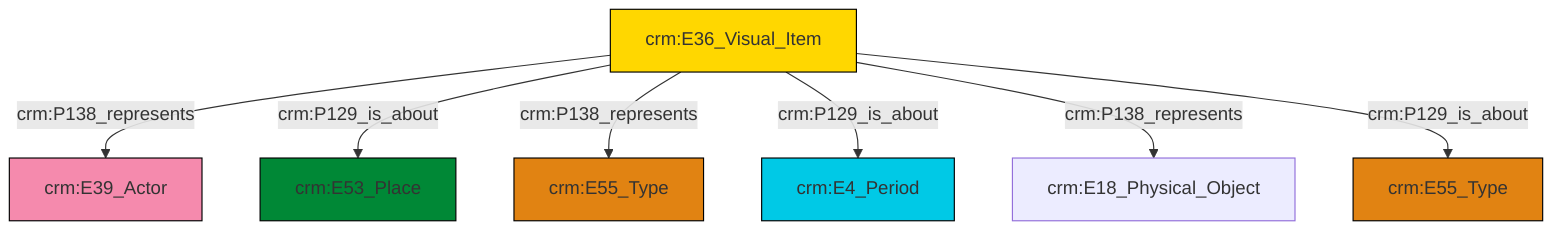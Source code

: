 graph TD
classDef Literal fill:#f2f2f2,stroke:#000000;
classDef CRM_Entity fill:#FFFFFF,stroke:#000000;
classDef Temporal_Entity fill:#00C9E6, stroke:#000000;
classDef Type fill:#E18312, stroke:#000000;
classDef Time-Span fill:#2C9C91, stroke:#000000;
classDef Appellation fill:#FFEB7F, stroke:#000000;
classDef Place fill:#008836, stroke:#000000;
classDef Persistent_Item fill:#B266B2, stroke:#000000;
classDef Conceptual_Object fill:#FFD700, stroke:#000000;
classDef Physical_Thing fill:#D2B48C, stroke:#000000;
classDef Actor fill:#f58aad, stroke:#000000;
classDef PC_Classes fill:#4ce600, stroke:#000000;
classDef Multi fill:#cccccc,stroke:#000000;

4["crm:E36_Visual_Item"]:::Conceptual_Object -->|crm:P138_represents| 8["crm:E39_Actor"]:::Actor
4["crm:E36_Visual_Item"]:::Conceptual_Object -->|crm:P129_is_about| 9["crm:E53_Place"]:::Place
4["crm:E36_Visual_Item"]:::Conceptual_Object -->|crm:P138_represents| 2["crm:E55_Type"]:::Type
4["crm:E36_Visual_Item"]:::Conceptual_Object -->|crm:P129_is_about| 0["crm:E4_Period"]:::Temporal_Entity
4["crm:E36_Visual_Item"]:::Conceptual_Object -->|crm:P138_represents| 6["crm:E18_Physical_Object"]:::Default
4["crm:E36_Visual_Item"]:::Conceptual_Object -->|crm:P129_is_about| 11["crm:E55_Type"]:::Type